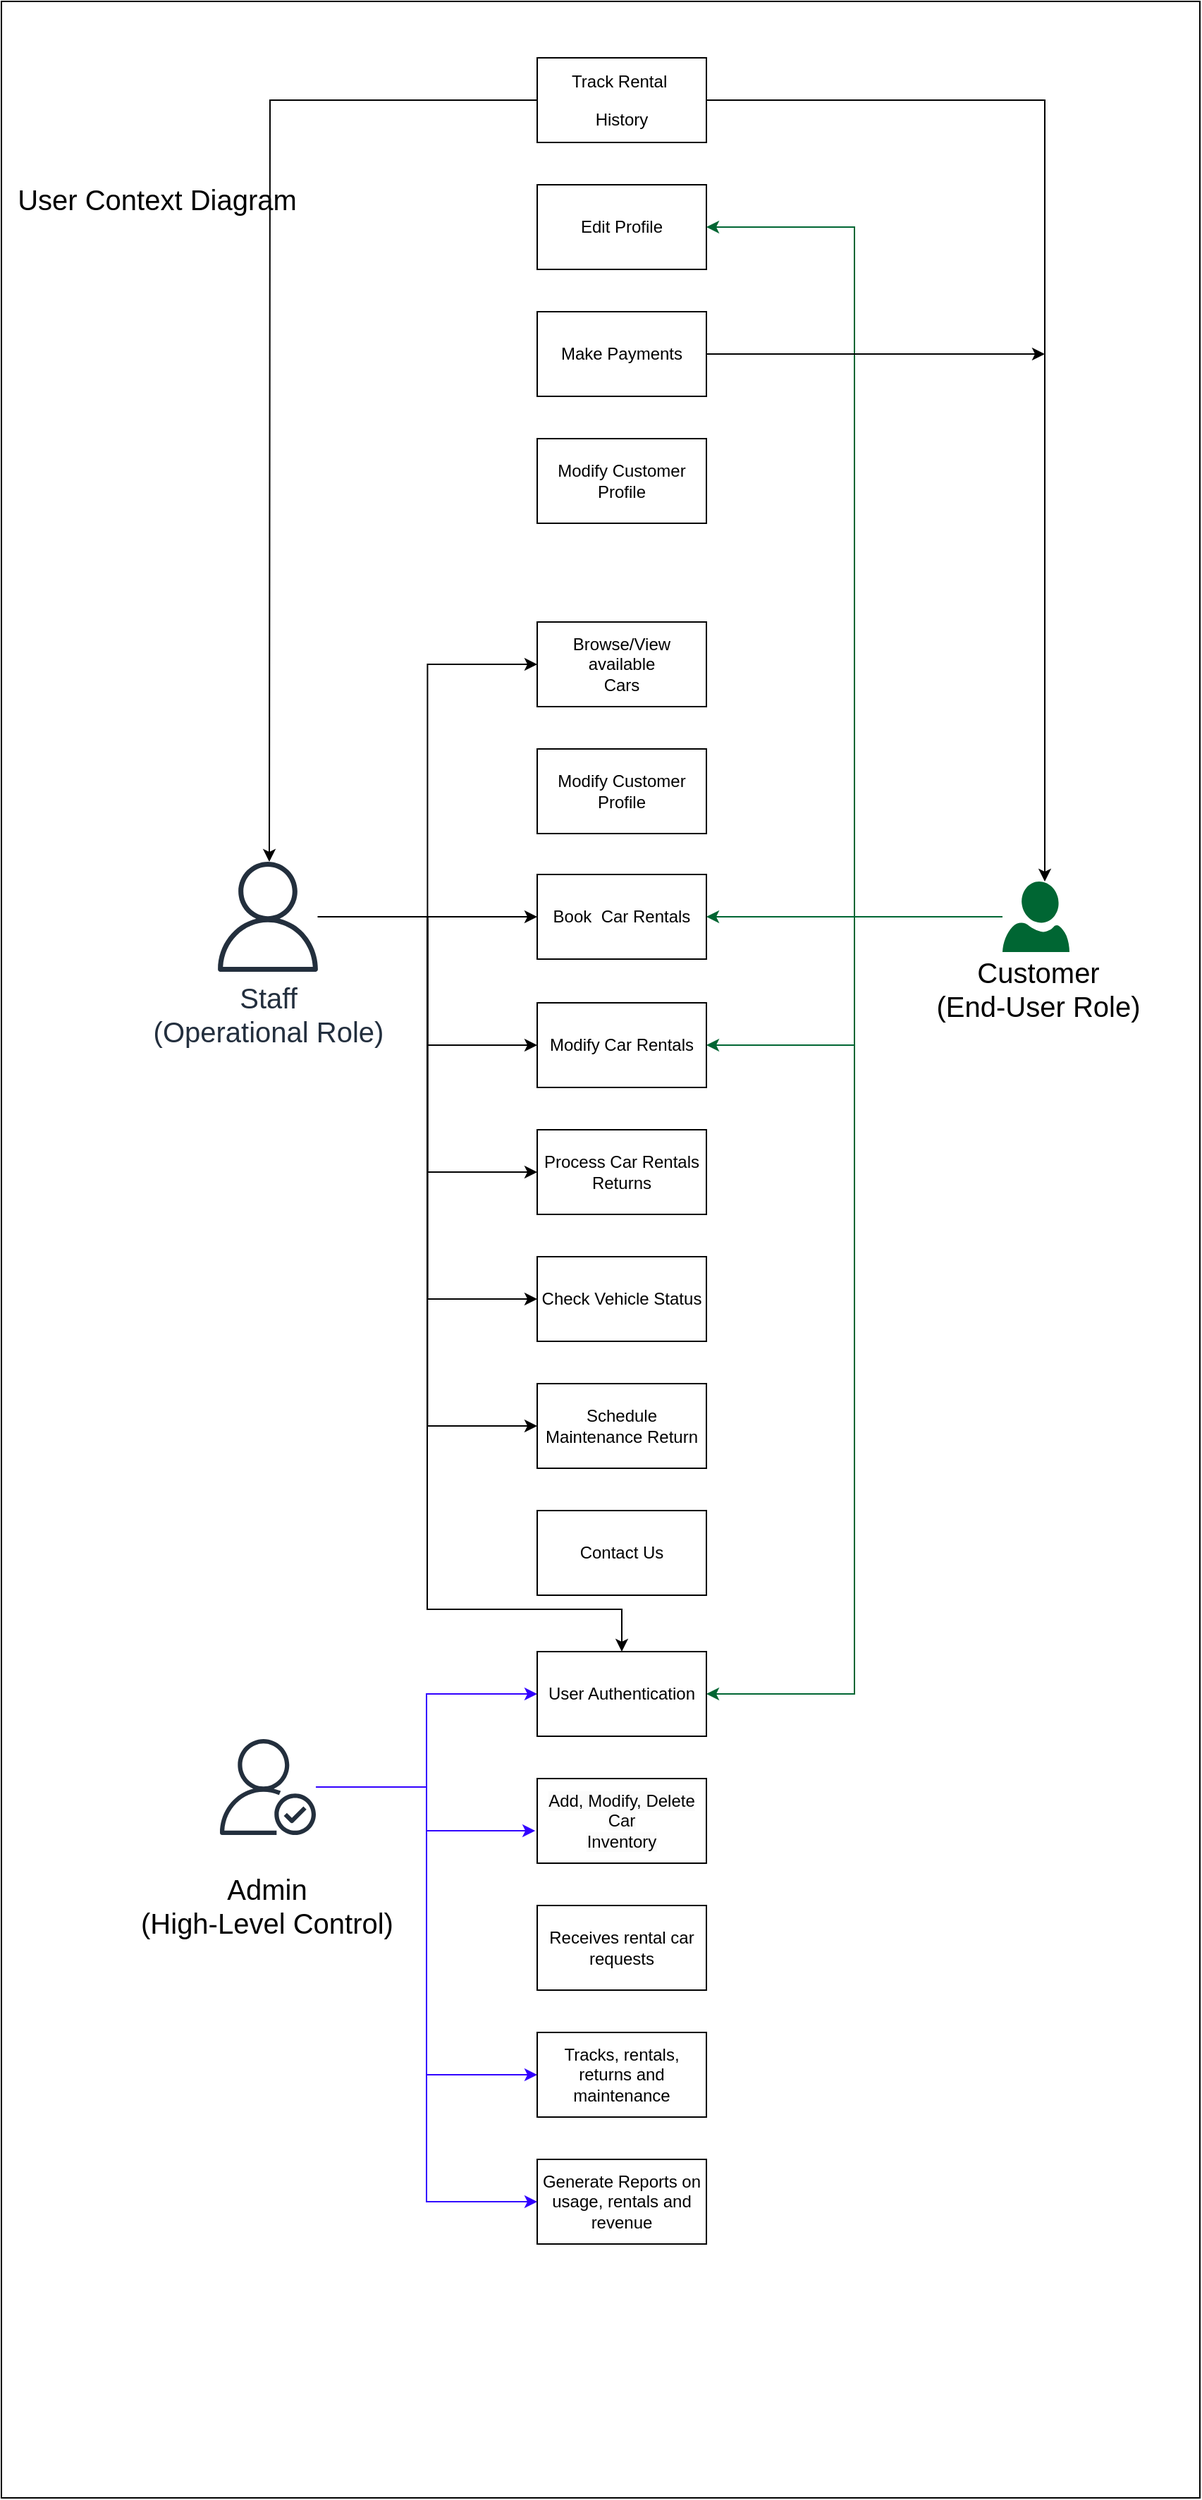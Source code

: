 <mxfile version="26.0.11">
  <diagram name="Page-1" id="RbNFmXuXFXfBO2YPaHSl">
    <mxGraphModel dx="2463" dy="1873" grid="1" gridSize="10" guides="1" tooltips="1" connect="1" arrows="1" fold="1" page="1" pageScale="1" pageWidth="850" pageHeight="1100" math="0" shadow="0">
      <root>
        <mxCell id="0" />
        <mxCell id="1" parent="0" />
        <mxCell id="kHndqxakwdEVO61bLLsD-2" value="" style="whiteSpace=wrap;html=1;fillColor=none;" parent="1" vertex="1">
          <mxGeometry x="-20" y="-400" width="850" height="1770" as="geometry" />
        </mxCell>
        <mxCell id="UNos-CsjaKPpaQYKpEou-1" value="&lt;p align=&quot;center&quot; class=&quot;MsoNormal&quot;&gt;Edit Profile&lt;/p&gt;" style="rounded=0;whiteSpace=wrap;html=1;" parent="1" vertex="1">
          <mxGeometry x="360" y="-270" width="120" height="60" as="geometry" />
        </mxCell>
        <mxCell id="UNos-CsjaKPpaQYKpEou-9" value="" style="edgeStyle=orthogonalEdgeStyle;rounded=0;orthogonalLoop=1;jettySize=auto;html=1;entryX=0;entryY=0.5;entryDx=0;entryDy=0;" parent="1" source="UNos-CsjaKPpaQYKpEou-2" target="UNos-CsjaKPpaQYKpEou-10" edge="1">
          <mxGeometry relative="1" as="geometry" />
        </mxCell>
        <mxCell id="UNos-CsjaKPpaQYKpEou-25" style="edgeStyle=orthogonalEdgeStyle;rounded=0;orthogonalLoop=1;jettySize=auto;html=1;entryX=0;entryY=0.5;entryDx=0;entryDy=0;" parent="1" source="UNos-CsjaKPpaQYKpEou-2" target="UNos-CsjaKPpaQYKpEou-13" edge="1">
          <mxGeometry relative="1" as="geometry" />
        </mxCell>
        <mxCell id="UNos-CsjaKPpaQYKpEou-26" style="edgeStyle=orthogonalEdgeStyle;rounded=0;orthogonalLoop=1;jettySize=auto;html=1;entryX=0;entryY=0.5;entryDx=0;entryDy=0;" parent="1" source="UNos-CsjaKPpaQYKpEou-2" target="UNos-CsjaKPpaQYKpEou-12" edge="1">
          <mxGeometry relative="1" as="geometry" />
        </mxCell>
        <mxCell id="UNos-CsjaKPpaQYKpEou-27" style="edgeStyle=orthogonalEdgeStyle;rounded=0;orthogonalLoop=1;jettySize=auto;html=1;entryX=0;entryY=0.5;entryDx=0;entryDy=0;" parent="1" source="UNos-CsjaKPpaQYKpEou-2" target="UNos-CsjaKPpaQYKpEou-11" edge="1">
          <mxGeometry relative="1" as="geometry" />
        </mxCell>
        <mxCell id="UNos-CsjaKPpaQYKpEou-31" style="edgeStyle=orthogonalEdgeStyle;rounded=0;orthogonalLoop=1;jettySize=auto;html=1;entryX=0;entryY=0.5;entryDx=0;entryDy=0;" parent="1" source="UNos-CsjaKPpaQYKpEou-2" target="UNos-CsjaKPpaQYKpEou-14" edge="1">
          <mxGeometry relative="1" as="geometry" />
        </mxCell>
        <mxCell id="UNos-CsjaKPpaQYKpEou-35" style="edgeStyle=orthogonalEdgeStyle;rounded=0;orthogonalLoop=1;jettySize=auto;html=1;entryX=0.5;entryY=0;entryDx=0;entryDy=0;" parent="1" source="UNos-CsjaKPpaQYKpEou-2" target="UNos-CsjaKPpaQYKpEou-17" edge="1">
          <mxGeometry relative="1" as="geometry">
            <Array as="points">
              <mxPoint x="282" y="249" />
              <mxPoint x="282" y="740" />
              <mxPoint x="420" y="740" />
            </Array>
          </mxGeometry>
        </mxCell>
        <mxCell id="UNos-CsjaKPpaQYKpEou-36" style="edgeStyle=orthogonalEdgeStyle;rounded=0;orthogonalLoop=1;jettySize=auto;html=1;entryX=0;entryY=0.5;entryDx=0;entryDy=0;" parent="1" source="UNos-CsjaKPpaQYKpEou-2" target="UNos-CsjaKPpaQYKpEou-15" edge="1">
          <mxGeometry relative="1" as="geometry" />
        </mxCell>
        <mxCell id="UNos-CsjaKPpaQYKpEou-2" value="&lt;font style=&quot;font-size: 20px;&quot;&gt;Staff&lt;/font&gt;&lt;div&gt;&lt;font style=&quot;font-size: 20px;&quot;&gt;(Operational Role)&lt;/font&gt;&lt;/div&gt;" style="sketch=0;outlineConnect=0;fontColor=#232F3E;gradientColor=none;fillColor=#232F3D;strokeColor=none;dashed=0;verticalLabelPosition=bottom;verticalAlign=top;align=center;html=1;fontSize=12;fontStyle=0;aspect=fixed;pointerEvents=1;shape=mxgraph.aws4.user;" parent="1" vertex="1">
          <mxGeometry x="130" y="210" width="78" height="78" as="geometry" />
        </mxCell>
        <mxCell id="UNos-CsjaKPpaQYKpEou-32" style="edgeStyle=orthogonalEdgeStyle;rounded=0;orthogonalLoop=1;jettySize=auto;html=1;entryX=0;entryY=0.5;entryDx=0;entryDy=0;strokeColor=#3200FF;" parent="1" source="UNos-CsjaKPpaQYKpEou-3" target="UNos-CsjaKPpaQYKpEou-17" edge="1">
          <mxGeometry relative="1" as="geometry" />
        </mxCell>
        <mxCell id="UNos-CsjaKPpaQYKpEou-37" style="edgeStyle=orthogonalEdgeStyle;rounded=0;orthogonalLoop=1;jettySize=auto;html=1;entryX=0;entryY=0.5;entryDx=0;entryDy=0;strokeColor=#3200FF;" parent="1" source="UNos-CsjaKPpaQYKpEou-3" target="UNos-CsjaKPpaQYKpEou-18" edge="1">
          <mxGeometry relative="1" as="geometry" />
        </mxCell>
        <mxCell id="UNos-CsjaKPpaQYKpEou-3" value="" style="sketch=0;outlineConnect=0;fontColor=#232F3E;gradientColor=none;fillColor=#3200FF;strokeColor=#3200FF;dashed=0;verticalLabelPosition=bottom;verticalAlign=top;align=center;html=1;fontSize=12;fontStyle=0;aspect=fixed;pointerEvents=1;shape=mxgraph.aws4.authenticated_user;" parent="1" vertex="1">
          <mxGeometry x="135" y="832" width="68" height="68" as="geometry" />
        </mxCell>
        <mxCell id="UNos-CsjaKPpaQYKpEou-28" style="edgeStyle=orthogonalEdgeStyle;rounded=0;orthogonalLoop=1;jettySize=auto;html=1;entryX=1;entryY=0.5;entryDx=0;entryDy=0;strokeColor=#006633;" parent="1" source="UNos-CsjaKPpaQYKpEou-4" target="UNos-CsjaKPpaQYKpEou-12" edge="1">
          <mxGeometry relative="1" as="geometry" />
        </mxCell>
        <mxCell id="UNos-CsjaKPpaQYKpEou-29" style="edgeStyle=orthogonalEdgeStyle;rounded=0;orthogonalLoop=1;jettySize=auto;html=1;entryX=1;entryY=0.5;entryDx=0;entryDy=0;strokeColor=#006633;" parent="1" source="UNos-CsjaKPpaQYKpEou-4" target="UNos-CsjaKPpaQYKpEou-11" edge="1">
          <mxGeometry relative="1" as="geometry" />
        </mxCell>
        <mxCell id="UNos-CsjaKPpaQYKpEou-30" style="edgeStyle=orthogonalEdgeStyle;rounded=0;orthogonalLoop=1;jettySize=auto;html=1;entryX=1;entryY=0.5;entryDx=0;entryDy=0;strokeColor=#006633;" parent="1" source="UNos-CsjaKPpaQYKpEou-4" target="UNos-CsjaKPpaQYKpEou-1" edge="1">
          <mxGeometry relative="1" as="geometry" />
        </mxCell>
        <mxCell id="UNos-CsjaKPpaQYKpEou-34" style="edgeStyle=orthogonalEdgeStyle;rounded=0;orthogonalLoop=1;jettySize=auto;html=1;entryX=1;entryY=0.5;entryDx=0;entryDy=0;strokeColor=#006633;" parent="1" source="UNos-CsjaKPpaQYKpEou-4" target="UNos-CsjaKPpaQYKpEou-17" edge="1">
          <mxGeometry relative="1" as="geometry" />
        </mxCell>
        <mxCell id="UNos-CsjaKPpaQYKpEou-4" value="" style="verticalLabelPosition=bottom;html=1;verticalAlign=top;align=center;strokeColor=none;fillColor=#006633;shape=mxgraph.azure.user;" parent="1" vertex="1">
          <mxGeometry x="690" y="224" width="47.5" height="50" as="geometry" />
        </mxCell>
        <mxCell id="UNos-CsjaKPpaQYKpEou-8" value="&lt;font style=&quot;font-size: 20px;&quot;&gt;Admin&lt;/font&gt;&lt;div&gt;&lt;font style=&quot;font-size: 20px;&quot;&gt;(High-Level Control)&lt;/font&gt;&lt;/div&gt;" style="text;html=1;align=center;verticalAlign=middle;resizable=0;points=[];autosize=1;strokeColor=none;fillColor=none;" parent="1" vertex="1">
          <mxGeometry x="68" y="920" width="200" height="60" as="geometry" />
        </mxCell>
        <mxCell id="UNos-CsjaKPpaQYKpEou-10" value="&lt;p align=&quot;center&quot; class=&quot;MsoNormal&quot;&gt;Browse/View available&lt;br&gt;Cars&lt;/p&gt;" style="rounded=0;whiteSpace=wrap;html=1;" parent="1" vertex="1">
          <mxGeometry x="360" y="40" width="120" height="60" as="geometry" />
        </mxCell>
        <mxCell id="UNos-CsjaKPpaQYKpEou-11" value="&lt;p align=&quot;center&quot; class=&quot;MsoNormal&quot;&gt;Book &amp;nbsp;Car Rentals&lt;/p&gt;" style="rounded=0;whiteSpace=wrap;html=1;" parent="1" vertex="1">
          <mxGeometry x="360" y="219" width="120" height="60" as="geometry" />
        </mxCell>
        <mxCell id="UNos-CsjaKPpaQYKpEou-12" value="&lt;p align=&quot;center&quot; class=&quot;MsoNormal&quot;&gt;Modify Car Rentals&lt;/p&gt;" style="rounded=0;whiteSpace=wrap;html=1;" parent="1" vertex="1">
          <mxGeometry x="360" y="310" width="120" height="60" as="geometry" />
        </mxCell>
        <mxCell id="UNos-CsjaKPpaQYKpEou-13" value="&lt;p align=&quot;center&quot; class=&quot;MsoNormal&quot;&gt;Process Car Rentals&lt;br&gt;Returns&lt;/p&gt;" style="rounded=0;whiteSpace=wrap;html=1;" parent="1" vertex="1">
          <mxGeometry x="360" y="400" width="120" height="60" as="geometry" />
        </mxCell>
        <mxCell id="UNos-CsjaKPpaQYKpEou-14" value="&lt;p align=&quot;center&quot; class=&quot;MsoNormal&quot;&gt;Check Vehicle Status&lt;/p&gt;" style="rounded=0;whiteSpace=wrap;html=1;" parent="1" vertex="1">
          <mxGeometry x="360" y="490" width="120" height="60" as="geometry" />
        </mxCell>
        <mxCell id="UNos-CsjaKPpaQYKpEou-15" value="&lt;p align=&quot;center&quot; class=&quot;MsoNormal&quot;&gt;Schedule Maintenance Return&lt;/p&gt;" style="rounded=0;whiteSpace=wrap;html=1;" parent="1" vertex="1">
          <mxGeometry x="360" y="580" width="120" height="60" as="geometry" />
        </mxCell>
        <mxCell id="UNos-CsjaKPpaQYKpEou-16" value="&lt;br&gt;&lt;span style=&quot;color: rgb(0, 0, 0); font-family: Helvetica; font-size: 12px; font-style: normal; font-variant-ligatures: normal; font-variant-caps: normal; font-weight: 400; letter-spacing: normal; orphans: 2; text-align: -webkit-center; text-indent: 0px; text-transform: none; widows: 2; word-spacing: 0px; -webkit-text-stroke-width: 0px; white-space: normal; background-color: rgb(251, 251, 251); text-decoration-thickness: initial; text-decoration-style: initial; text-decoration-color: initial; float: none; display: inline !important;&quot;&gt;&lt;br&gt;&lt;/span&gt;&lt;div&gt;&lt;span style=&quot;color: rgb(0, 0, 0); font-family: Helvetica; font-size: 12px; font-style: normal; font-variant-ligatures: normal; font-variant-caps: normal; font-weight: 400; letter-spacing: normal; orphans: 2; text-align: -webkit-center; text-indent: 0px; text-transform: none; widows: 2; word-spacing: 0px; -webkit-text-stroke-width: 0px; white-space: normal; background-color: rgb(251, 251, 251); text-decoration-thickness: initial; text-decoration-style: initial; text-decoration-color: initial; float: none; display: inline !important;&quot;&gt;Add, Modify, Delete Car&lt;/span&gt;&lt;br style=&quot;forced-color-adjust: none; color: rgb(0, 0, 0); font-family: Helvetica; font-size: 12px; font-style: normal; font-variant-ligatures: normal; font-variant-caps: normal; font-weight: 400; letter-spacing: normal; orphans: 2; text-align: -webkit-center; text-indent: 0px; text-transform: none; widows: 2; word-spacing: 0px; -webkit-text-stroke-width: 0px; white-space: normal; background-color: rgb(251, 251, 251); text-decoration-thickness: initial; text-decoration-style: initial; text-decoration-color: initial;&quot;&gt;&lt;span style=&quot;color: rgb(0, 0, 0); font-family: Helvetica; font-size: 12px; font-style: normal; font-variant-ligatures: normal; font-variant-caps: normal; font-weight: 400; letter-spacing: normal; orphans: 2; text-align: -webkit-center; text-indent: 0px; text-transform: none; widows: 2; word-spacing: 0px; -webkit-text-stroke-width: 0px; white-space: normal; background-color: rgb(251, 251, 251); text-decoration-thickness: initial; text-decoration-style: initial; text-decoration-color: initial; float: none; display: inline !important;&quot;&gt;Inventory&lt;/span&gt;&lt;/div&gt;&lt;div&gt;&lt;br&gt;&lt;br&gt;&lt;/div&gt;" style="rounded=0;whiteSpace=wrap;html=1;" parent="1" vertex="1">
          <mxGeometry x="360" y="860" width="120" height="60" as="geometry" />
        </mxCell>
        <mxCell id="UNos-CsjaKPpaQYKpEou-17" value="&lt;p align=&quot;center&quot; class=&quot;MsoNormal&quot;&gt;User Authentication&lt;/p&gt;" style="rounded=0;whiteSpace=wrap;html=1;" parent="1" vertex="1">
          <mxGeometry x="360" y="770" width="120" height="60" as="geometry" />
        </mxCell>
        <mxCell id="UNos-CsjaKPpaQYKpEou-18" value="&lt;p align=&quot;center&quot; class=&quot;MsoNormal&quot;&gt;Tracks, rentals, returns and maintenance&lt;/p&gt;" style="rounded=0;whiteSpace=wrap;html=1;" parent="1" vertex="1">
          <mxGeometry x="360" y="1040" width="120" height="60" as="geometry" />
        </mxCell>
        <mxCell id="UNos-CsjaKPpaQYKpEou-38" style="edgeStyle=orthogonalEdgeStyle;rounded=0;orthogonalLoop=1;jettySize=auto;html=1;entryX=-0.012;entryY=0.617;entryDx=0;entryDy=0;entryPerimeter=0;fontColor=light-dark(#3200FF,#EDEDED);strokeColor=light-dark(#3200ff, #ededed);" parent="1" source="UNos-CsjaKPpaQYKpEou-3" target="UNos-CsjaKPpaQYKpEou-16" edge="1">
          <mxGeometry relative="1" as="geometry" />
        </mxCell>
        <mxCell id="kHndqxakwdEVO61bLLsD-1" value="&lt;font style=&quot;font-size: 20px;&quot;&gt;Customer&lt;/font&gt;&lt;div&gt;&lt;font style=&quot;font-size: 20px;&quot;&gt;(End-User Role)&lt;/font&gt;&lt;/div&gt;" style="text;html=1;align=center;verticalAlign=middle;resizable=0;points=[];autosize=1;strokeColor=none;fillColor=none;" parent="1" vertex="1">
          <mxGeometry x="629.75" y="270" width="170" height="60" as="geometry" />
        </mxCell>
        <mxCell id="kHndqxakwdEVO61bLLsD-3" value="&lt;font style=&quot;font-size: 20px;&quot;&gt;User Context Diagram&lt;/font&gt;" style="text;html=1;align=center;verticalAlign=middle;resizable=0;points=[];autosize=1;strokeColor=none;fillColor=none;" parent="1" vertex="1">
          <mxGeometry x="-20" y="-280" width="220" height="40" as="geometry" />
        </mxCell>
        <mxCell id="kHndqxakwdEVO61bLLsD-4" value="&lt;p align=&quot;center&quot; class=&quot;MsoNormal&quot;&gt;Generate Reports&lt;span style=&quot;background-color: transparent; color: light-dark(rgb(0, 0, 0), rgb(255, 255, 255));&quot;&gt;&amp;nbsp;on usage, rentals and revenue&lt;/span&gt;&lt;/p&gt;" style="rounded=0;whiteSpace=wrap;html=1;" parent="1" vertex="1">
          <mxGeometry x="360" y="1130" width="120" height="60" as="geometry" />
        </mxCell>
        <mxCell id="kHndqxakwdEVO61bLLsD-5" style="edgeStyle=orthogonalEdgeStyle;rounded=0;orthogonalLoop=1;jettySize=auto;html=1;entryX=0;entryY=0.5;entryDx=0;entryDy=0;strokeColor=#3200FF;" parent="1" source="UNos-CsjaKPpaQYKpEou-3" target="kHndqxakwdEVO61bLLsD-4" edge="1">
          <mxGeometry relative="1" as="geometry">
            <mxPoint x="220" y="870" as="sourcePoint" />
            <mxPoint x="370" y="940" as="targetPoint" />
          </mxGeometry>
        </mxCell>
        <mxCell id="4A_q3F_WTV_gnmEse8YE-13" style="edgeStyle=orthogonalEdgeStyle;rounded=0;orthogonalLoop=1;jettySize=auto;html=1;" edge="1" parent="1" source="4A_q3F_WTV_gnmEse8YE-1" target="UNos-CsjaKPpaQYKpEou-4">
          <mxGeometry relative="1" as="geometry">
            <Array as="points">
              <mxPoint x="720" y="-330" />
            </Array>
          </mxGeometry>
        </mxCell>
        <mxCell id="4A_q3F_WTV_gnmEse8YE-1" value="&lt;p align=&quot;center&quot; class=&quot;MsoNormal&quot;&gt;Track Rental&amp;nbsp;&lt;/p&gt;&lt;p align=&quot;center&quot; class=&quot;MsoNormal&quot;&gt;History&lt;/p&gt;" style="rounded=0;whiteSpace=wrap;html=1;" vertex="1" parent="1">
          <mxGeometry x="360" y="-360" width="120" height="60" as="geometry" />
        </mxCell>
        <mxCell id="4A_q3F_WTV_gnmEse8YE-14" style="edgeStyle=orthogonalEdgeStyle;rounded=0;orthogonalLoop=1;jettySize=auto;html=1;" edge="1" parent="1" source="4A_q3F_WTV_gnmEse8YE-1">
          <mxGeometry relative="1" as="geometry">
            <mxPoint x="170" y="210" as="targetPoint" />
          </mxGeometry>
        </mxCell>
        <mxCell id="4A_q3F_WTV_gnmEse8YE-27" value="" style="edgeStyle=orthogonalEdgeStyle;rounded=0;orthogonalLoop=1;jettySize=auto;html=1;" edge="1" parent="1" source="4A_q3F_WTV_gnmEse8YE-15">
          <mxGeometry relative="1" as="geometry">
            <mxPoint x="720" y="-150" as="targetPoint" />
          </mxGeometry>
        </mxCell>
        <mxCell id="4A_q3F_WTV_gnmEse8YE-15" value="&lt;p align=&quot;center&quot; class=&quot;MsoNormal&quot;&gt;Make Payments&lt;/p&gt;" style="rounded=0;whiteSpace=wrap;html=1;" vertex="1" parent="1">
          <mxGeometry x="360" y="-180" width="120" height="60" as="geometry" />
        </mxCell>
        <mxCell id="4A_q3F_WTV_gnmEse8YE-18" value="&lt;p align=&quot;center&quot; class=&quot;MsoNormal&quot;&gt;Modify Customer&lt;br/&gt;Profile&lt;/p&gt;" style="rounded=0;whiteSpace=wrap;html=1;" vertex="1" parent="1">
          <mxGeometry x="360" y="-90" width="120" height="60" as="geometry" />
        </mxCell>
        <mxCell id="4A_q3F_WTV_gnmEse8YE-19" value="&lt;p align=&quot;center&quot; class=&quot;MsoNormal&quot;&gt;Receives rental car requests&lt;/p&gt;" style="rounded=0;whiteSpace=wrap;html=1;" vertex="1" parent="1">
          <mxGeometry x="360" y="950" width="120" height="60" as="geometry" />
        </mxCell>
        <mxCell id="4A_q3F_WTV_gnmEse8YE-20" value="&lt;p align=&quot;center&quot; class=&quot;MsoNormal&quot;&gt;Modify Customer&lt;br/&gt;Profile&lt;/p&gt;" style="rounded=0;whiteSpace=wrap;html=1;" vertex="1" parent="1">
          <mxGeometry x="360" y="130" width="120" height="60" as="geometry" />
        </mxCell>
        <mxCell id="4A_q3F_WTV_gnmEse8YE-22" value="&lt;p align=&quot;center&quot; class=&quot;MsoNormal&quot;&gt;Contact Us&lt;/p&gt;" style="rounded=0;whiteSpace=wrap;html=1;" vertex="1" parent="1">
          <mxGeometry x="360" y="670" width="120" height="60" as="geometry" />
        </mxCell>
      </root>
    </mxGraphModel>
  </diagram>
</mxfile>
